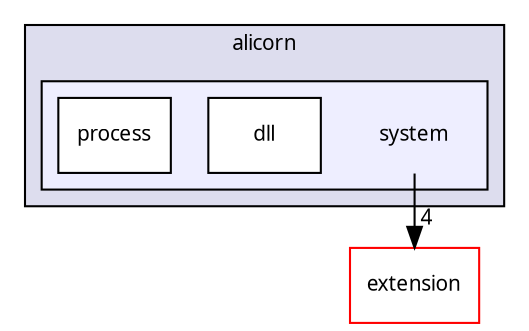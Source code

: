 digraph "Solution/Solution/Alicorn/include/alicorn/system" {
  compound=true
  node [ fontsize="10", fontname="Verdana"];
  edge [ labelfontsize="10", labelfontname="Verdana"];
  subgraph clusterdir_34f62c79ac0a9d1c62ec4cec2d6b1c99 {
    graph [ bgcolor="#ddddee", pencolor="black", label="alicorn" fontname="Verdana", fontsize="10", URL="dir_34f62c79ac0a9d1c62ec4cec2d6b1c99.html"]
  subgraph clusterdir_84dba80d8c4e490b971c241d56a2e320 {
    graph [ bgcolor="#eeeeff", pencolor="black", label="" URL="dir_84dba80d8c4e490b971c241d56a2e320.html"];
    dir_84dba80d8c4e490b971c241d56a2e320 [shape=plaintext label="system"];
    dir_54502ddf01bde2c925b3cbba10fc626f [shape=box label="dll" color="black" fillcolor="white" style="filled" URL="dir_54502ddf01bde2c925b3cbba10fc626f.html"];
    dir_9e2c187a27f6434b836cb6c6c542da32 [shape=box label="process" color="black" fillcolor="white" style="filled" URL="dir_9e2c187a27f6434b836cb6c6c542da32.html"];
  }
  }
  dir_c8af8c1795fb375da0dcf926b8c75dc1 [shape=box label="extension" fillcolor="white" style="filled" color="red" URL="dir_c8af8c1795fb375da0dcf926b8c75dc1.html"];
  dir_84dba80d8c4e490b971c241d56a2e320->dir_c8af8c1795fb375da0dcf926b8c75dc1 [headlabel="4", labeldistance=1.5 headhref="dir_000063_000052.html"];
}
